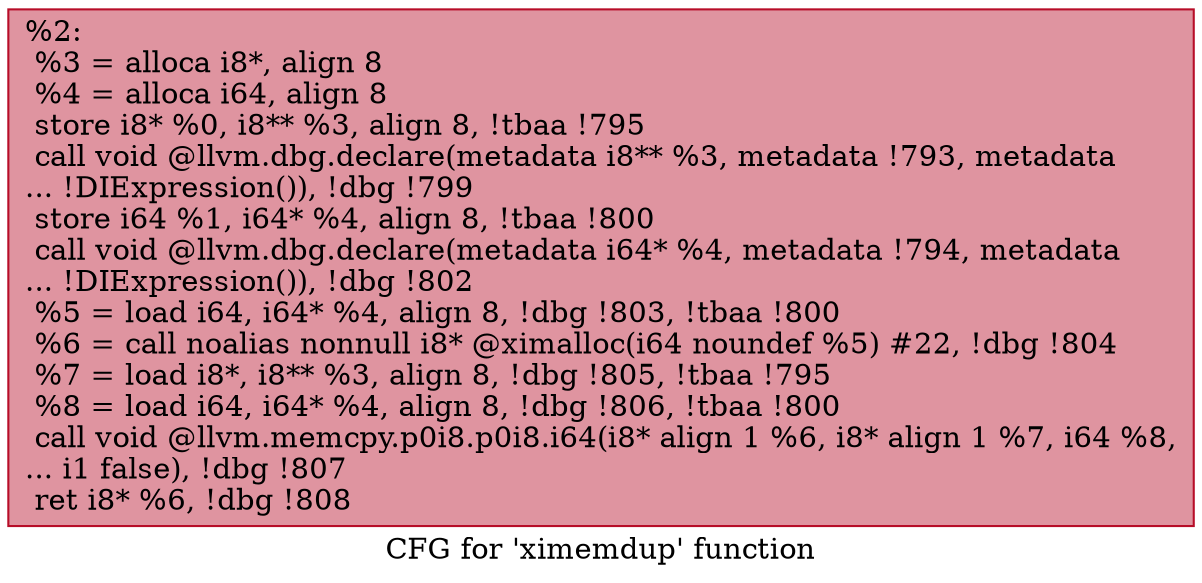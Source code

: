digraph "CFG for 'ximemdup' function" {
	label="CFG for 'ximemdup' function";

	Node0x2a24990 [shape=record,color="#b70d28ff", style=filled, fillcolor="#b70d2870",label="{%2:\l  %3 = alloca i8*, align 8\l  %4 = alloca i64, align 8\l  store i8* %0, i8** %3, align 8, !tbaa !795\l  call void @llvm.dbg.declare(metadata i8** %3, metadata !793, metadata\l... !DIExpression()), !dbg !799\l  store i64 %1, i64* %4, align 8, !tbaa !800\l  call void @llvm.dbg.declare(metadata i64* %4, metadata !794, metadata\l... !DIExpression()), !dbg !802\l  %5 = load i64, i64* %4, align 8, !dbg !803, !tbaa !800\l  %6 = call noalias nonnull i8* @ximalloc(i64 noundef %5) #22, !dbg !804\l  %7 = load i8*, i8** %3, align 8, !dbg !805, !tbaa !795\l  %8 = load i64, i64* %4, align 8, !dbg !806, !tbaa !800\l  call void @llvm.memcpy.p0i8.p0i8.i64(i8* align 1 %6, i8* align 1 %7, i64 %8,\l... i1 false), !dbg !807\l  ret i8* %6, !dbg !808\l}"];
}
